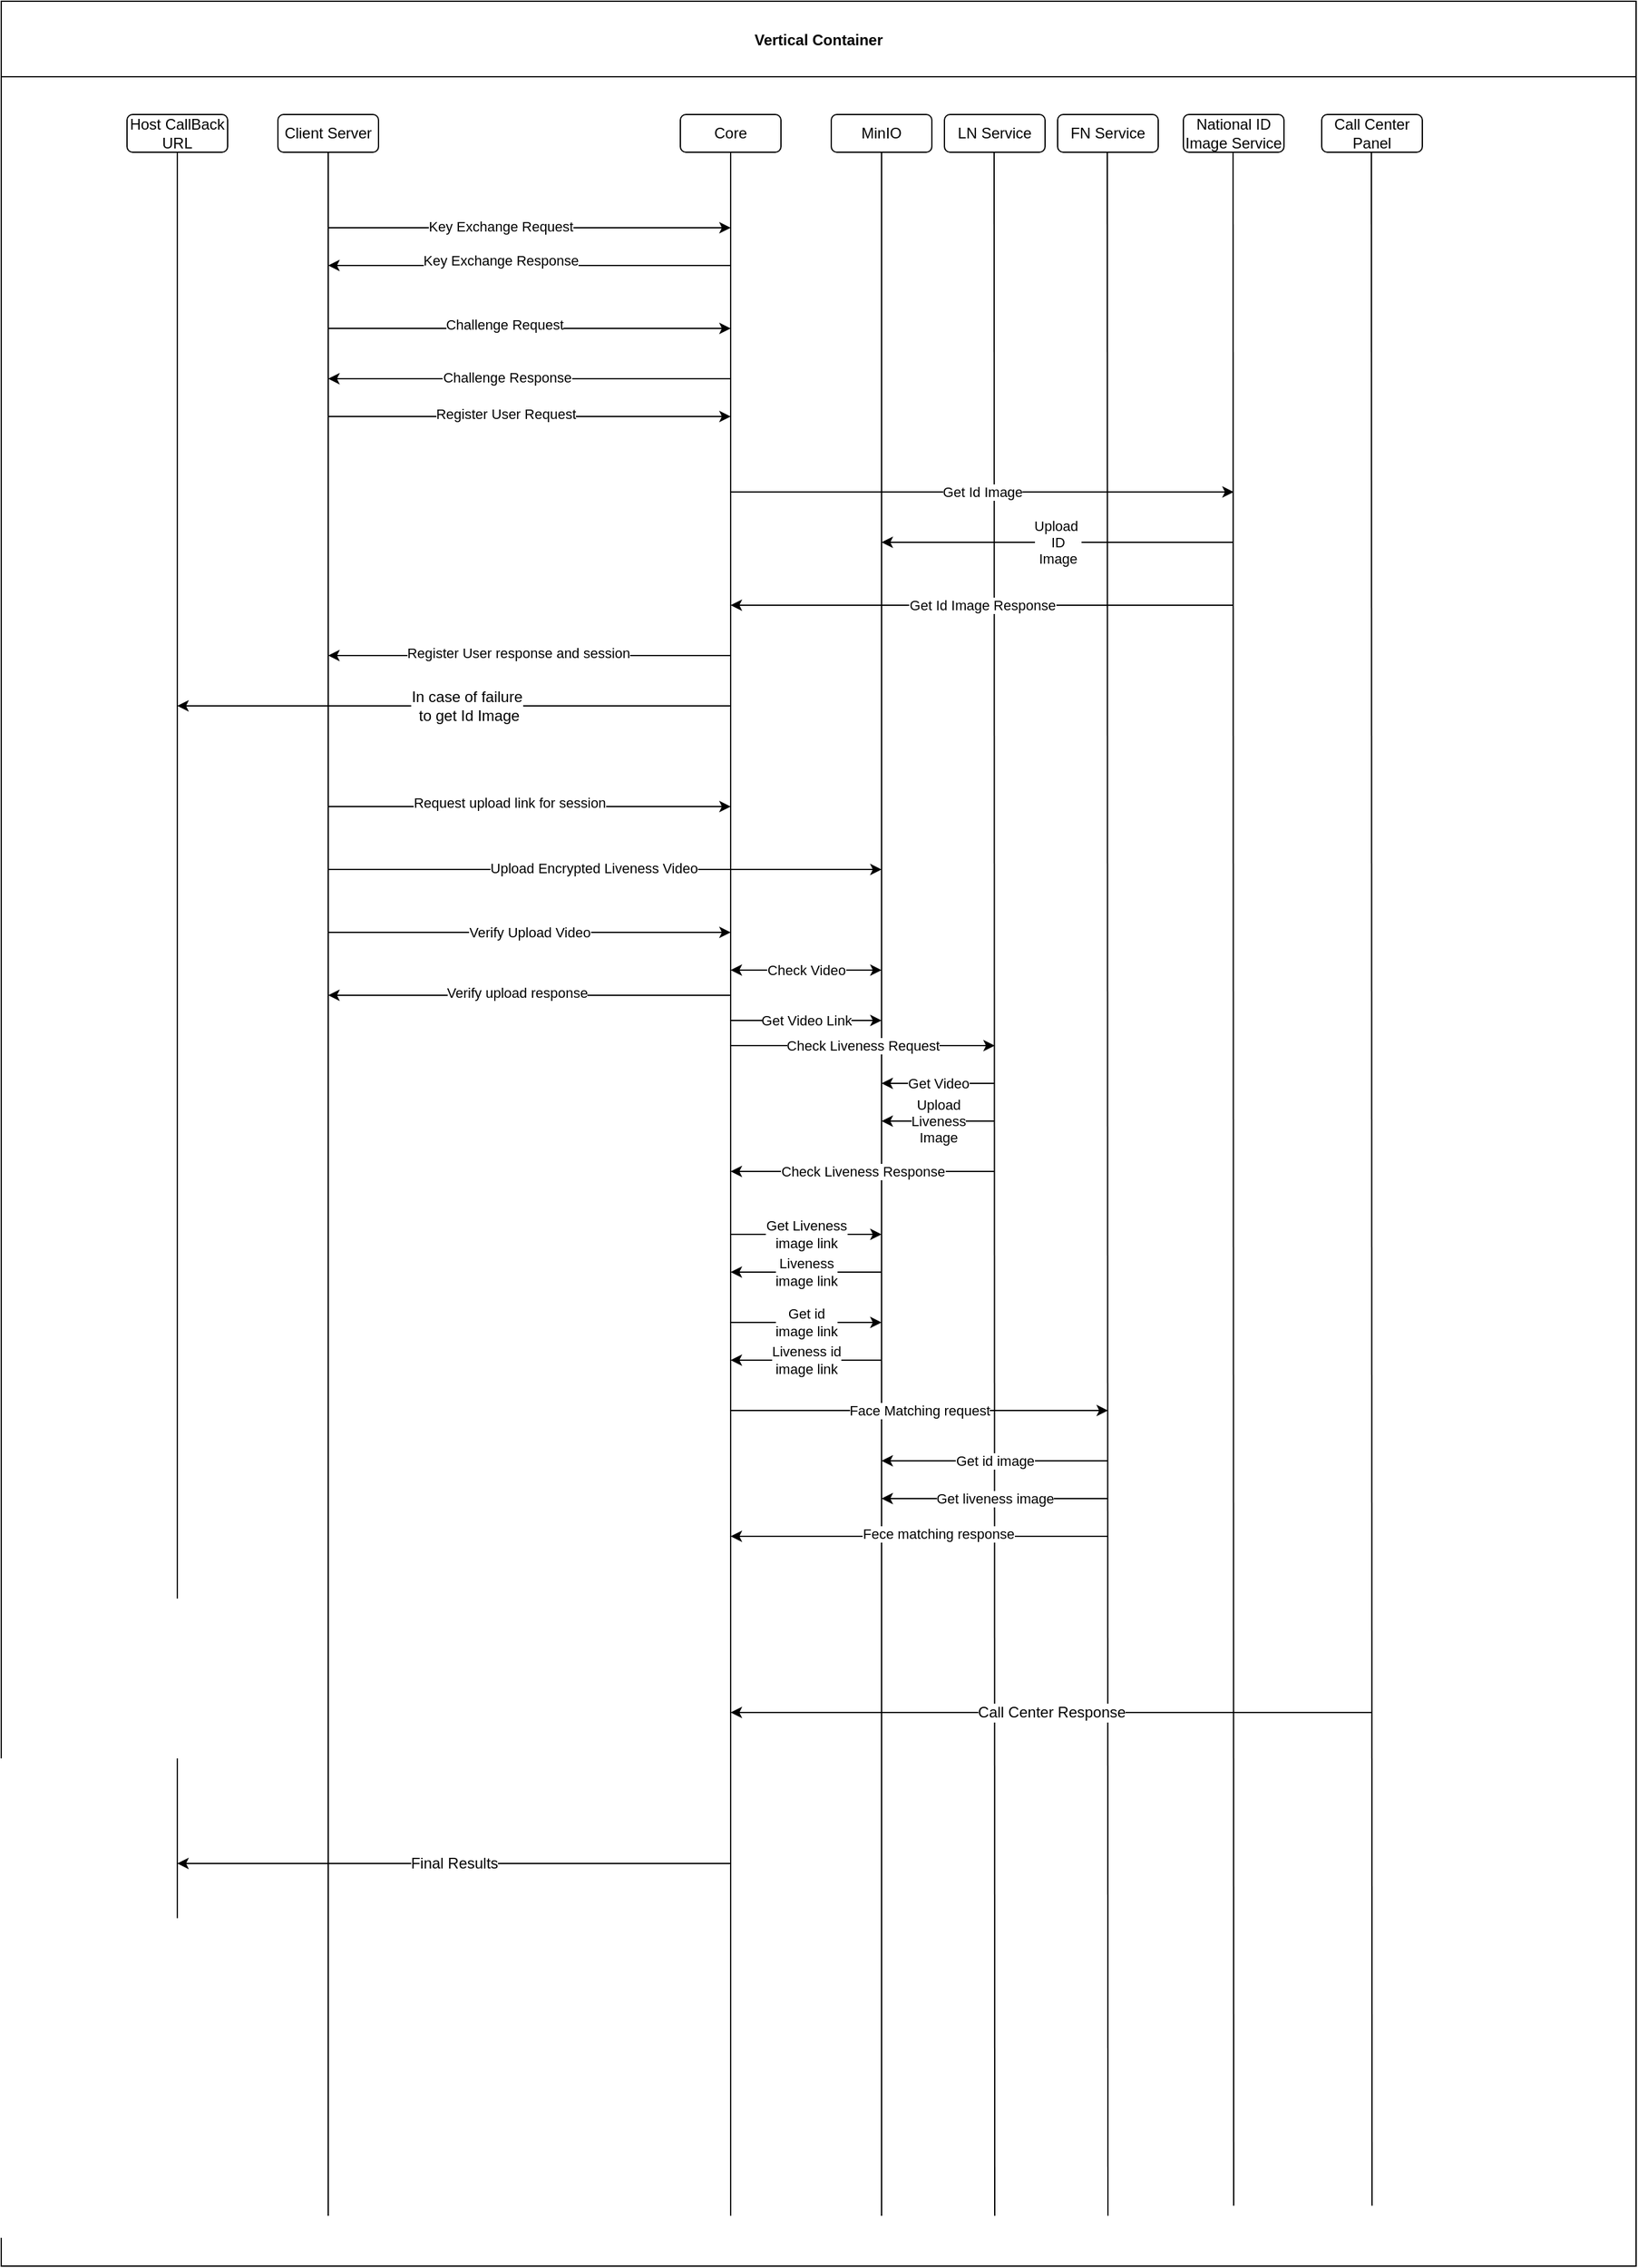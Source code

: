 <mxfile version="18.1.3" type="device"><diagram id="zANsCEbEfS4ssanfSkGN" name="Page-1"><mxGraphModel dx="1852" dy="1769" grid="1" gridSize="10" guides="1" tooltips="1" connect="1" arrows="1" fold="1" page="1" pageScale="1" pageWidth="850" pageHeight="1100" math="0" shadow="0"><root><mxCell id="0"/><mxCell id="1" parent="0"/><mxCell id="E0AApmbUiv0rEpsNCcFp-1" value="" style="endArrow=none;html=1;rounded=0;" edge="1" parent="1"><mxGeometry width="50" height="50" relative="1" as="geometry"><mxPoint x="80" y="1720" as="sourcePoint"/><mxPoint x="80" y="80" as="targetPoint"/></mxGeometry></mxCell><mxCell id="E0AApmbUiv0rEpsNCcFp-2" value="" style="endArrow=none;html=1;rounded=0;" edge="1" parent="1"><mxGeometry width="50" height="50" relative="1" as="geometry"><mxPoint x="520" y="1720" as="sourcePoint"/><mxPoint x="520" y="80" as="targetPoint"/></mxGeometry></mxCell><mxCell id="E0AApmbUiv0rEpsNCcFp-3" value="" style="endArrow=none;html=1;rounded=0;" edge="1" parent="1"><mxGeometry width="50" height="50" relative="1" as="geometry"><mxPoint x="200" y="1720" as="sourcePoint"/><mxPoint x="200" y="80" as="targetPoint"/></mxGeometry></mxCell><mxCell id="E0AApmbUiv0rEpsNCcFp-5" value="" style="endArrow=classic;html=1;rounded=0;" edge="1" parent="1"><mxGeometry width="50" height="50" relative="1" as="geometry"><mxPoint x="200" y="140" as="sourcePoint"/><mxPoint x="520" y="140" as="targetPoint"/></mxGeometry></mxCell><mxCell id="E0AApmbUiv0rEpsNCcFp-6" value="Key Exchange Request" style="edgeLabel;html=1;align=center;verticalAlign=middle;resizable=0;points=[];" vertex="1" connectable="0" parent="E0AApmbUiv0rEpsNCcFp-5"><mxGeometry x="-0.144" y="2" relative="1" as="geometry"><mxPoint y="1" as="offset"/></mxGeometry></mxCell><mxCell id="E0AApmbUiv0rEpsNCcFp-7" value="" style="endArrow=classic;html=1;rounded=0;" edge="1" parent="1"><mxGeometry width="50" height="50" relative="1" as="geometry"><mxPoint x="520" y="170" as="sourcePoint"/><mxPoint x="200" y="170" as="targetPoint"/></mxGeometry></mxCell><mxCell id="E0AApmbUiv0rEpsNCcFp-8" value="Key Exchange Response" style="edgeLabel;html=1;align=center;verticalAlign=middle;resizable=0;points=[];" vertex="1" connectable="0" parent="E0AApmbUiv0rEpsNCcFp-7"><mxGeometry x="0.144" y="-4" relative="1" as="geometry"><mxPoint as="offset"/></mxGeometry></mxCell><mxCell id="E0AApmbUiv0rEpsNCcFp-9" value="" style="endArrow=classic;html=1;rounded=0;" edge="1" parent="1"><mxGeometry width="50" height="50" relative="1" as="geometry"><mxPoint x="200" y="220" as="sourcePoint"/><mxPoint x="520" y="220" as="targetPoint"/></mxGeometry></mxCell><mxCell id="E0AApmbUiv0rEpsNCcFp-10" value="Challenge Request" style="edgeLabel;html=1;align=center;verticalAlign=middle;resizable=0;points=[];" vertex="1" connectable="0" parent="E0AApmbUiv0rEpsNCcFp-9"><mxGeometry x="-0.125" y="4" relative="1" as="geometry"><mxPoint y="1" as="offset"/></mxGeometry></mxCell><mxCell id="E0AApmbUiv0rEpsNCcFp-11" value="" style="endArrow=classic;html=1;rounded=0;" edge="1" parent="1"><mxGeometry width="50" height="50" relative="1" as="geometry"><mxPoint x="520" y="260" as="sourcePoint"/><mxPoint x="200" y="260" as="targetPoint"/></mxGeometry></mxCell><mxCell id="E0AApmbUiv0rEpsNCcFp-12" value="Challenge Response" style="edgeLabel;html=1;align=center;verticalAlign=middle;resizable=0;points=[];" vertex="1" connectable="0" parent="E0AApmbUiv0rEpsNCcFp-11"><mxGeometry x="0.113" y="-1" relative="1" as="geometry"><mxPoint as="offset"/></mxGeometry></mxCell><mxCell id="E0AApmbUiv0rEpsNCcFp-18" value="" style="endArrow=none;html=1;rounded=0;" edge="1" parent="1"><mxGeometry width="50" height="50" relative="1" as="geometry"><mxPoint x="640" y="1720" as="sourcePoint"/><mxPoint x="640" y="80" as="targetPoint"/></mxGeometry></mxCell><mxCell id="E0AApmbUiv0rEpsNCcFp-23" value="" style="endArrow=classic;html=1;rounded=0;" edge="1" parent="1"><mxGeometry width="50" height="50" relative="1" as="geometry"><mxPoint x="200" y="600" as="sourcePoint"/><mxPoint x="520" y="600" as="targetPoint"/></mxGeometry></mxCell><mxCell id="E0AApmbUiv0rEpsNCcFp-24" value="Request upload link for session" style="edgeLabel;html=1;align=center;verticalAlign=middle;resizable=0;points=[];" vertex="1" connectable="0" parent="E0AApmbUiv0rEpsNCcFp-23"><mxGeometry x="-0.1" y="4" relative="1" as="geometry"><mxPoint y="1" as="offset"/></mxGeometry></mxCell><mxCell id="E0AApmbUiv0rEpsNCcFp-25" value="" style="endArrow=classic;html=1;rounded=0;" edge="1" parent="1"><mxGeometry width="50" height="50" relative="1" as="geometry"><mxPoint x="200" y="650" as="sourcePoint"/><mxPoint x="640" y="650" as="targetPoint"/></mxGeometry></mxCell><mxCell id="E0AApmbUiv0rEpsNCcFp-26" value="Upload Encrypted Liveness Video" style="edgeLabel;html=1;align=center;verticalAlign=middle;resizable=0;points=[];" vertex="1" connectable="0" parent="E0AApmbUiv0rEpsNCcFp-25"><mxGeometry x="-0.041" y="2" relative="1" as="geometry"><mxPoint y="1" as="offset"/></mxGeometry></mxCell><mxCell id="E0AApmbUiv0rEpsNCcFp-27" value="Verify Upload Video" style="endArrow=classic;html=1;rounded=0;" edge="1" parent="1"><mxGeometry width="50" height="50" relative="1" as="geometry"><mxPoint x="200" y="700" as="sourcePoint"/><mxPoint x="520" y="700" as="targetPoint"/></mxGeometry></mxCell><mxCell id="E0AApmbUiv0rEpsNCcFp-28" value="Check Video" style="endArrow=classic;startArrow=classic;html=1;rounded=0;" edge="1" parent="1"><mxGeometry width="50" height="50" relative="1" as="geometry"><mxPoint x="520" y="730" as="sourcePoint"/><mxPoint x="640" y="730" as="targetPoint"/></mxGeometry></mxCell><mxCell id="E0AApmbUiv0rEpsNCcFp-29" value="Core" style="rounded=1;whiteSpace=wrap;html=1;" vertex="1" parent="1"><mxGeometry x="480" y="50" width="80" height="30" as="geometry"/></mxCell><mxCell id="E0AApmbUiv0rEpsNCcFp-30" value="MinIO" style="rounded=1;whiteSpace=wrap;html=1;" vertex="1" parent="1"><mxGeometry x="600" y="50" width="80" height="30" as="geometry"/></mxCell><mxCell id="E0AApmbUiv0rEpsNCcFp-32" value="" style="endArrow=none;html=1;rounded=0;" edge="1" parent="1"><mxGeometry width="50" height="50" relative="1" as="geometry"><mxPoint x="730" y="1720" as="sourcePoint"/><mxPoint x="729.5" y="80" as="targetPoint"/></mxGeometry></mxCell><mxCell id="E0AApmbUiv0rEpsNCcFp-33" value="LN Service" style="rounded=1;whiteSpace=wrap;html=1;" vertex="1" parent="1"><mxGeometry x="690" y="50" width="80" height="30" as="geometry"/></mxCell><mxCell id="E0AApmbUiv0rEpsNCcFp-34" value="Check Liveness Request" style="endArrow=classic;html=1;rounded=0;" edge="1" parent="1"><mxGeometry width="50" height="50" relative="1" as="geometry"><mxPoint x="520" y="790" as="sourcePoint"/><mxPoint x="730" y="790" as="targetPoint"/></mxGeometry></mxCell><mxCell id="E0AApmbUiv0rEpsNCcFp-35" value="Get Video" style="endArrow=classic;html=1;rounded=0;" edge="1" parent="1"><mxGeometry width="50" height="50" relative="1" as="geometry"><mxPoint x="730" y="820" as="sourcePoint"/><mxPoint x="640" y="820" as="targetPoint"/></mxGeometry></mxCell><mxCell id="E0AApmbUiv0rEpsNCcFp-36" value="Upload &lt;br&gt;Liveness&lt;br&gt;Image" style="endArrow=classic;html=1;rounded=0;" edge="1" parent="1"><mxGeometry width="50" height="50" relative="1" as="geometry"><mxPoint x="730" y="850" as="sourcePoint"/><mxPoint x="640" y="850" as="targetPoint"/></mxGeometry></mxCell><mxCell id="E0AApmbUiv0rEpsNCcFp-38" value="Check Liveness Response" style="endArrow=classic;html=1;rounded=0;" edge="1" parent="1"><mxGeometry width="50" height="50" relative="1" as="geometry"><mxPoint x="730" y="890" as="sourcePoint"/><mxPoint x="520" y="890" as="targetPoint"/></mxGeometry></mxCell><mxCell id="E0AApmbUiv0rEpsNCcFp-39" value="" style="endArrow=none;html=1;rounded=0;" edge="1" parent="1"><mxGeometry width="50" height="50" relative="1" as="geometry"><mxPoint x="820" y="1720" as="sourcePoint"/><mxPoint x="819.5" y="80" as="targetPoint"/></mxGeometry></mxCell><mxCell id="E0AApmbUiv0rEpsNCcFp-40" value="FN Service" style="rounded=1;whiteSpace=wrap;html=1;" vertex="1" parent="1"><mxGeometry x="780" y="50" width="80" height="30" as="geometry"/></mxCell><mxCell id="E0AApmbUiv0rEpsNCcFp-41" value="" style="endArrow=none;html=1;rounded=0;" edge="1" parent="1"><mxGeometry width="50" height="50" relative="1" as="geometry"><mxPoint x="920" y="1712" as="sourcePoint"/><mxPoint x="919.5" y="80" as="targetPoint"/></mxGeometry></mxCell><mxCell id="E0AApmbUiv0rEpsNCcFp-42" value="National ID Image Service" style="rounded=1;whiteSpace=wrap;html=1;" vertex="1" parent="1"><mxGeometry x="880" y="50" width="80" height="30" as="geometry"/></mxCell><mxCell id="E0AApmbUiv0rEpsNCcFp-58" value="Client Server" style="rounded=1;whiteSpace=wrap;html=1;" vertex="1" parent="1"><mxGeometry x="160" y="50" width="80" height="30" as="geometry"/></mxCell><mxCell id="E0AApmbUiv0rEpsNCcFp-59" value="Host CallBack URL" style="rounded=1;whiteSpace=wrap;html=1;" vertex="1" parent="1"><mxGeometry x="40" y="50" width="80" height="30" as="geometry"/></mxCell><mxCell id="E0AApmbUiv0rEpsNCcFp-60" value="Vertical Container" style="swimlane;startSize=60;" vertex="1" parent="1"><mxGeometry x="-60" y="-40" width="1300" height="1800" as="geometry"/></mxCell><mxCell id="E0AApmbUiv0rEpsNCcFp-13" value="" style="endArrow=classic;html=1;rounded=0;" edge="1" parent="E0AApmbUiv0rEpsNCcFp-60"><mxGeometry width="50" height="50" relative="1" as="geometry"><mxPoint x="260" y="330" as="sourcePoint"/><mxPoint x="580" y="330" as="targetPoint"/></mxGeometry></mxCell><mxCell id="E0AApmbUiv0rEpsNCcFp-14" value="Register User Request" style="edgeLabel;html=1;align=center;verticalAlign=middle;resizable=0;points=[];" vertex="1" connectable="0" parent="E0AApmbUiv0rEpsNCcFp-13"><mxGeometry x="-0.119" y="3" relative="1" as="geometry"><mxPoint y="1" as="offset"/></mxGeometry></mxCell><mxCell id="E0AApmbUiv0rEpsNCcFp-43" value="Get Id Image" style="endArrow=classic;html=1;rounded=0;" edge="1" parent="E0AApmbUiv0rEpsNCcFp-60"><mxGeometry width="50" height="50" relative="1" as="geometry"><mxPoint x="580" y="390" as="sourcePoint"/><mxPoint x="980" y="390" as="targetPoint"/></mxGeometry></mxCell><mxCell id="E0AApmbUiv0rEpsNCcFp-45" value="Get Id Image Response" style="endArrow=classic;html=1;rounded=0;" edge="1" parent="E0AApmbUiv0rEpsNCcFp-60"><mxGeometry width="50" height="50" relative="1" as="geometry"><mxPoint x="980" y="480" as="sourcePoint"/><mxPoint x="580" y="480" as="targetPoint"/></mxGeometry></mxCell><mxCell id="E0AApmbUiv0rEpsNCcFp-44" value="Upload&amp;nbsp;&lt;br&gt;ID&lt;br&gt;Image" style="endArrow=classic;html=1;rounded=0;" edge="1" parent="E0AApmbUiv0rEpsNCcFp-60"><mxGeometry width="50" height="50" relative="1" as="geometry"><mxPoint x="980" y="430" as="sourcePoint"/><mxPoint x="700" y="430" as="targetPoint"/></mxGeometry></mxCell><mxCell id="E0AApmbUiv0rEpsNCcFp-15" value="" style="endArrow=classic;html=1;rounded=0;" edge="1" parent="E0AApmbUiv0rEpsNCcFp-60"><mxGeometry width="50" height="50" relative="1" as="geometry"><mxPoint x="580" y="520" as="sourcePoint"/><mxPoint x="260" y="520" as="targetPoint"/></mxGeometry></mxCell><mxCell id="E0AApmbUiv0rEpsNCcFp-16" value="Register User response and session" style="edgeLabel;html=1;align=center;verticalAlign=middle;resizable=0;points=[];" vertex="1" connectable="0" parent="E0AApmbUiv0rEpsNCcFp-15"><mxGeometry x="0.056" y="-2" relative="1" as="geometry"><mxPoint as="offset"/></mxGeometry></mxCell><mxCell id="E0AApmbUiv0rEpsNCcFp-61" value="&lt;font style=&quot;font-size: 12px;&quot;&gt;In case of failure&lt;br&gt;&amp;nbsp;to get Id Image&lt;/font&gt;" style="endArrow=classic;html=1;rounded=0;" edge="1" parent="E0AApmbUiv0rEpsNCcFp-60"><mxGeometry x="-0.045" width="50" height="50" relative="1" as="geometry"><mxPoint x="580" y="560" as="sourcePoint"/><mxPoint x="140" y="560" as="targetPoint"/><mxPoint as="offset"/></mxGeometry></mxCell><mxCell id="E0AApmbUiv0rEpsNCcFp-46" value="Get Liveness &lt;br&gt;image link" style="endArrow=classic;html=1;rounded=0;" edge="1" parent="E0AApmbUiv0rEpsNCcFp-60"><mxGeometry width="50" height="50" relative="1" as="geometry"><mxPoint x="580" y="980" as="sourcePoint"/><mxPoint x="700" y="980" as="targetPoint"/></mxGeometry></mxCell><mxCell id="E0AApmbUiv0rEpsNCcFp-48" value="Liveness &lt;br&gt;image link" style="endArrow=classic;html=1;rounded=0;" edge="1" parent="E0AApmbUiv0rEpsNCcFp-60"><mxGeometry width="50" height="50" relative="1" as="geometry"><mxPoint x="700" y="1010" as="sourcePoint"/><mxPoint x="580" y="1010" as="targetPoint"/></mxGeometry></mxCell><mxCell id="E0AApmbUiv0rEpsNCcFp-47" value="Get id &lt;br&gt;image link" style="endArrow=classic;html=1;rounded=0;" edge="1" parent="E0AApmbUiv0rEpsNCcFp-60"><mxGeometry width="50" height="50" relative="1" as="geometry"><mxPoint x="580" y="1050" as="sourcePoint"/><mxPoint x="700" y="1050" as="targetPoint"/></mxGeometry></mxCell><mxCell id="E0AApmbUiv0rEpsNCcFp-49" value="Liveness id &lt;br&gt;image link" style="endArrow=classic;html=1;rounded=0;" edge="1" parent="E0AApmbUiv0rEpsNCcFp-60"><mxGeometry width="50" height="50" relative="1" as="geometry"><mxPoint x="700" y="1080" as="sourcePoint"/><mxPoint x="580" y="1080" as="targetPoint"/></mxGeometry></mxCell><mxCell id="E0AApmbUiv0rEpsNCcFp-50" value="Face Matching request" style="endArrow=classic;html=1;rounded=0;" edge="1" parent="E0AApmbUiv0rEpsNCcFp-60"><mxGeometry width="50" height="50" relative="1" as="geometry"><mxPoint x="580" y="1120" as="sourcePoint"/><mxPoint x="880" y="1120" as="targetPoint"/></mxGeometry></mxCell><mxCell id="E0AApmbUiv0rEpsNCcFp-53" value="Get id image" style="endArrow=classic;html=1;rounded=0;" edge="1" parent="E0AApmbUiv0rEpsNCcFp-60"><mxGeometry width="50" height="50" relative="1" as="geometry"><mxPoint x="880" y="1160" as="sourcePoint"/><mxPoint x="700" y="1160" as="targetPoint"/></mxGeometry></mxCell><mxCell id="E0AApmbUiv0rEpsNCcFp-54" value="Get liveness image" style="endArrow=classic;html=1;rounded=0;" edge="1" parent="E0AApmbUiv0rEpsNCcFp-60"><mxGeometry width="50" height="50" relative="1" as="geometry"><mxPoint x="880" y="1190" as="sourcePoint"/><mxPoint x="700" y="1190" as="targetPoint"/></mxGeometry></mxCell><mxCell id="E0AApmbUiv0rEpsNCcFp-51" value="" style="endArrow=classic;html=1;rounded=0;" edge="1" parent="E0AApmbUiv0rEpsNCcFp-60"><mxGeometry width="50" height="50" relative="1" as="geometry"><mxPoint x="880" y="1220" as="sourcePoint"/><mxPoint x="580" y="1220" as="targetPoint"/></mxGeometry></mxCell><mxCell id="E0AApmbUiv0rEpsNCcFp-52" value="Fece matching response" style="edgeLabel;html=1;align=center;verticalAlign=middle;resizable=0;points=[];" vertex="1" connectable="0" parent="E0AApmbUiv0rEpsNCcFp-51"><mxGeometry x="-0.1" y="-2" relative="1" as="geometry"><mxPoint as="offset"/></mxGeometry></mxCell><mxCell id="E0AApmbUiv0rEpsNCcFp-63" value="" style="endArrow=none;html=1;rounded=0;" edge="1" parent="E0AApmbUiv0rEpsNCcFp-60"><mxGeometry width="50" height="50" relative="1" as="geometry"><mxPoint x="1090" y="1752" as="sourcePoint"/><mxPoint x="1089.5" y="120" as="targetPoint"/></mxGeometry></mxCell><mxCell id="E0AApmbUiv0rEpsNCcFp-64" value="Call Center Panel" style="rounded=1;whiteSpace=wrap;html=1;" vertex="1" parent="E0AApmbUiv0rEpsNCcFp-60"><mxGeometry x="1050" y="90" width="80" height="30" as="geometry"/></mxCell><mxCell id="E0AApmbUiv0rEpsNCcFp-55" value="" style="endArrow=classic;html=1;rounded=0;" edge="1" parent="E0AApmbUiv0rEpsNCcFp-60"><mxGeometry width="50" height="50" relative="1" as="geometry"><mxPoint x="580" y="790" as="sourcePoint"/><mxPoint x="260" y="790" as="targetPoint"/></mxGeometry></mxCell><mxCell id="E0AApmbUiv0rEpsNCcFp-56" value="Verify upload response" style="edgeLabel;html=1;align=center;verticalAlign=middle;resizable=0;points=[];" vertex="1" connectable="0" parent="E0AApmbUiv0rEpsNCcFp-55"><mxGeometry x="0.062" y="-2" relative="1" as="geometry"><mxPoint as="offset"/></mxGeometry></mxCell><mxCell id="E0AApmbUiv0rEpsNCcFp-31" value="Get Video Link" style="endArrow=classic;html=1;rounded=0;" edge="1" parent="E0AApmbUiv0rEpsNCcFp-60"><mxGeometry width="50" height="50" relative="1" as="geometry"><mxPoint x="580" y="810" as="sourcePoint"/><mxPoint x="700" y="810" as="targetPoint"/></mxGeometry></mxCell><mxCell id="E0AApmbUiv0rEpsNCcFp-66" value="Call Center Response" style="endArrow=classic;html=1;rounded=0;fontSize=12;" edge="1" parent="1"><mxGeometry width="50" height="50" relative="1" as="geometry"><mxPoint x="1030" y="1320" as="sourcePoint"/><mxPoint x="520" y="1320" as="targetPoint"/></mxGeometry></mxCell><mxCell id="E0AApmbUiv0rEpsNCcFp-67" value="Final Results" style="endArrow=classic;html=1;rounded=0;fontSize=12;" edge="1" parent="1"><mxGeometry width="50" height="50" relative="1" as="geometry"><mxPoint x="520" y="1440" as="sourcePoint"/><mxPoint x="80" y="1440" as="targetPoint"/></mxGeometry></mxCell></root></mxGraphModel></diagram></mxfile>